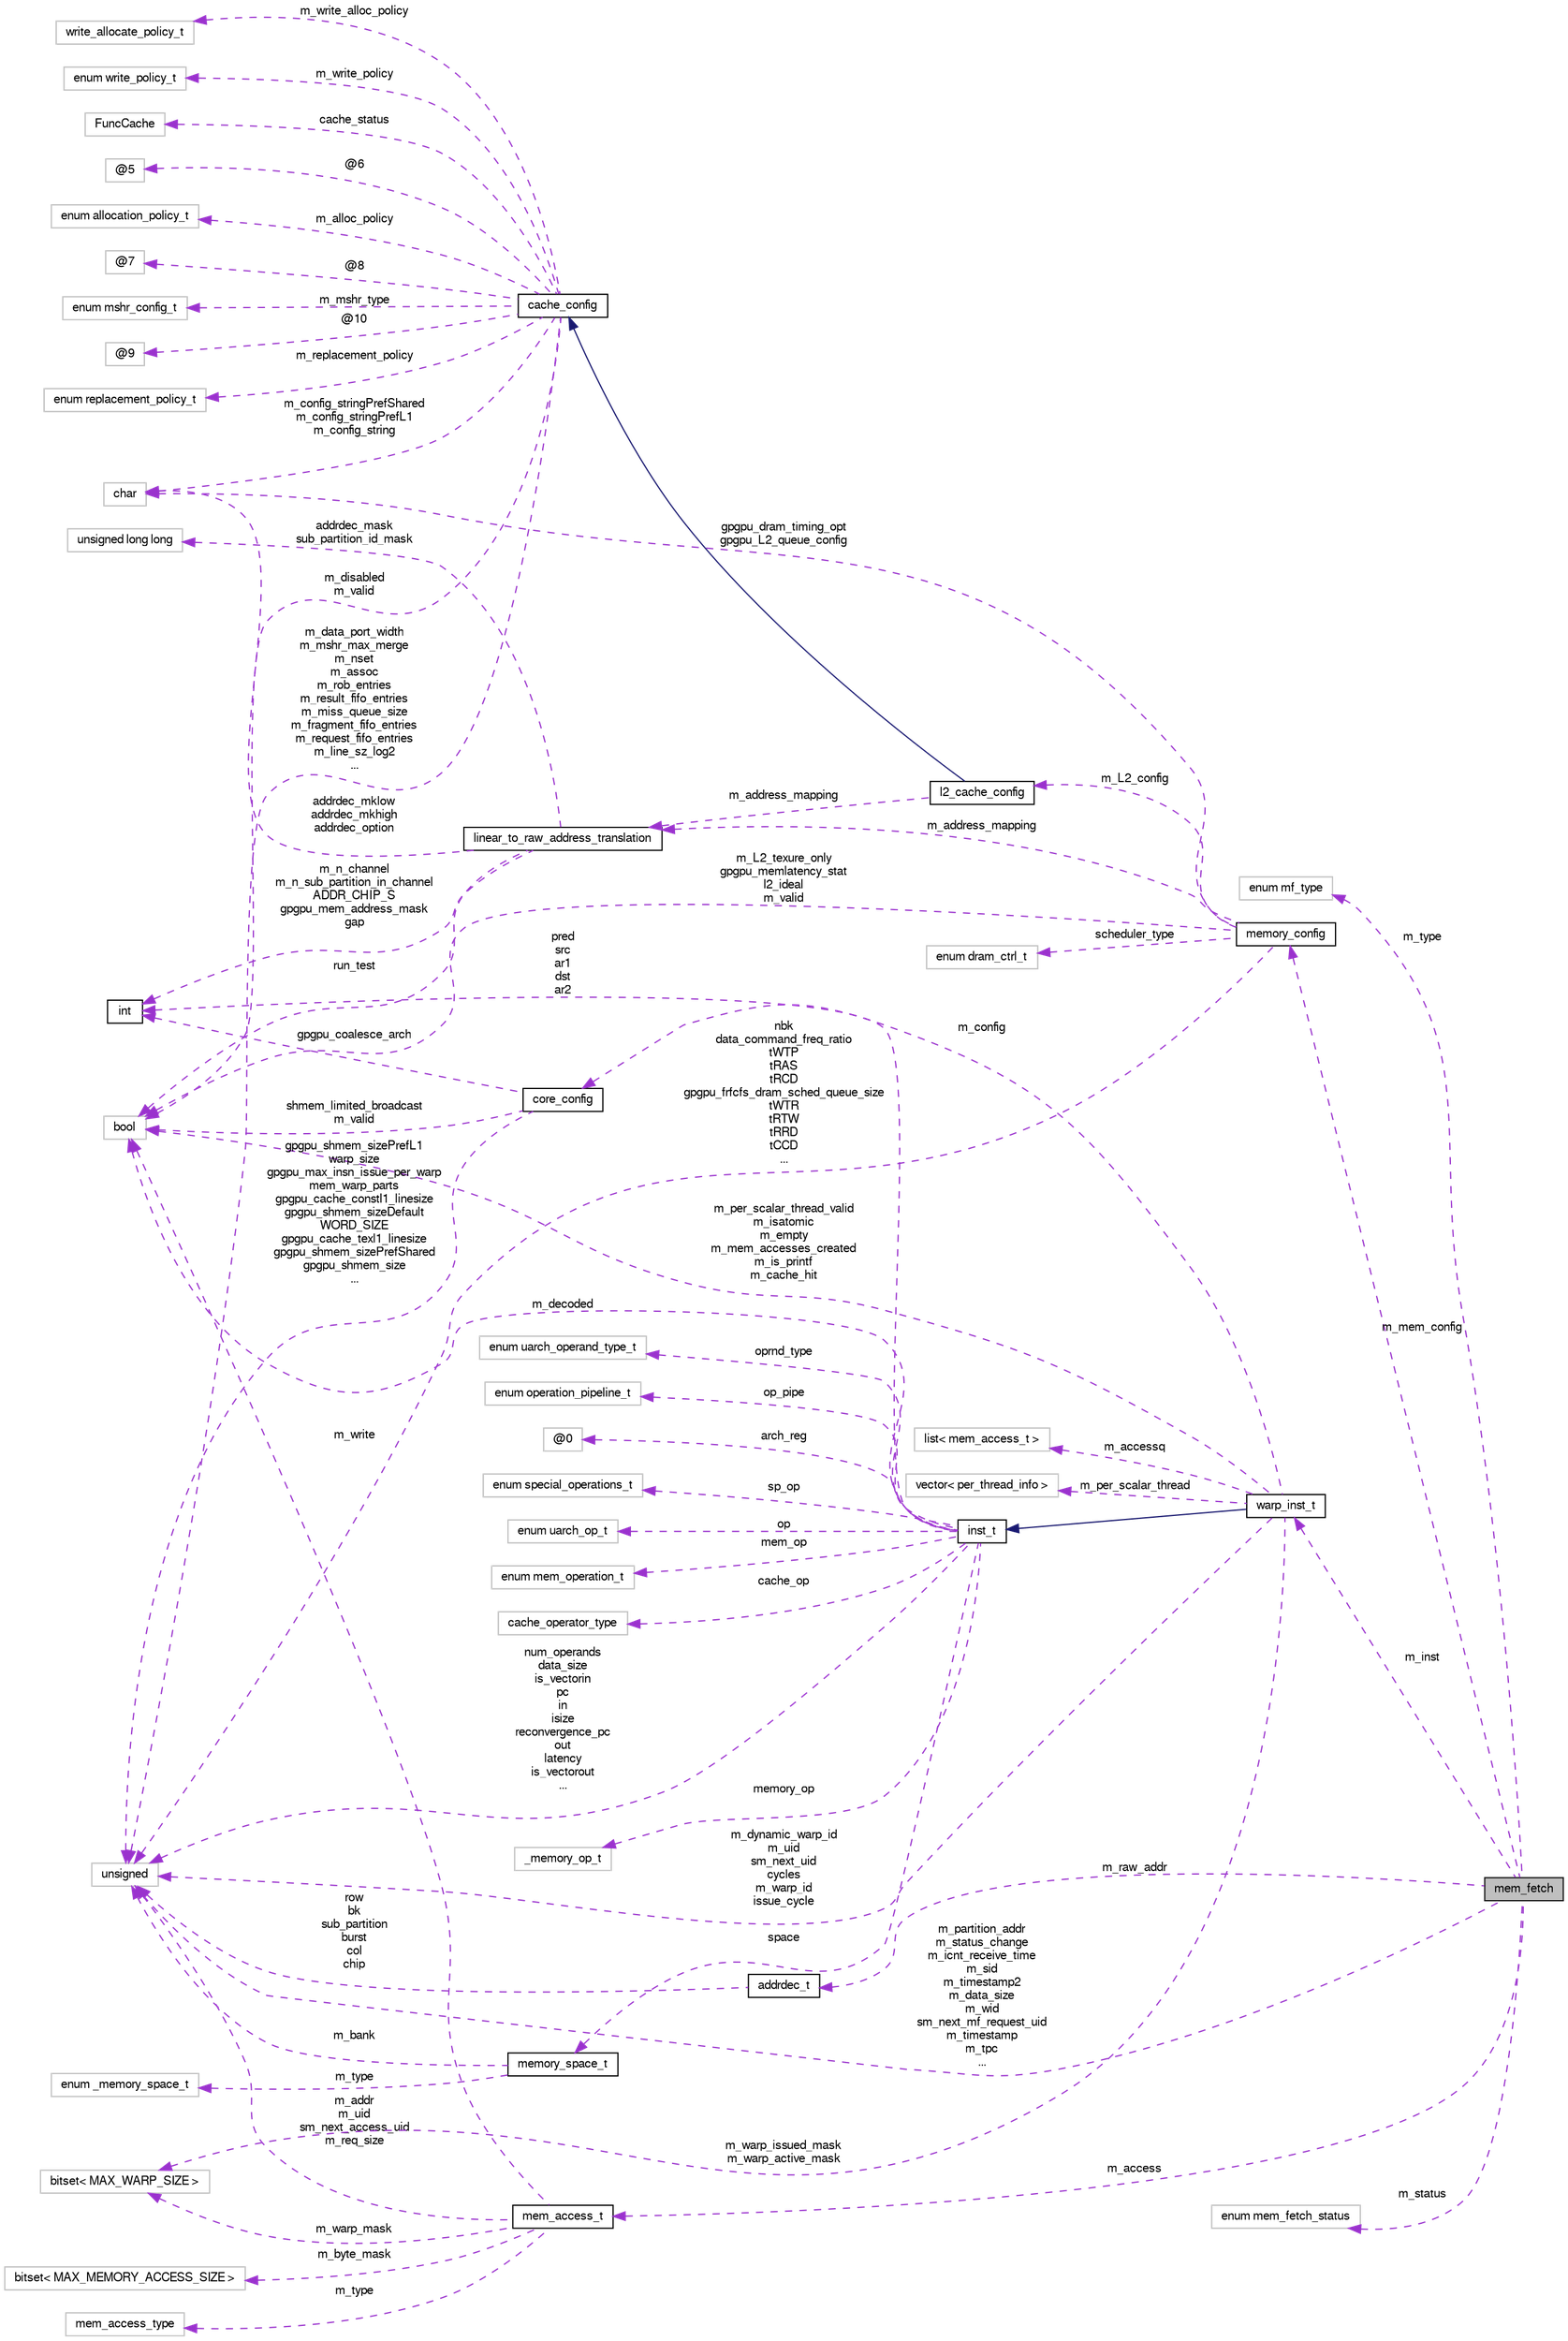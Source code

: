 digraph G
{
  bgcolor="transparent";
  edge [fontname="FreeSans",fontsize="10",labelfontname="FreeSans",labelfontsize="10"];
  node [fontname="FreeSans",fontsize="10",shape=record];
  rankdir=LR;
  Node1 [label="mem_fetch",height=0.2,width=0.4,color="black", fillcolor="grey75", style="filled" fontcolor="black"];
  Node2 -> Node1 [dir=back,color="darkorchid3",fontsize="10",style="dashed",label="m_type",fontname="FreeSans"];
  Node2 [label="enum mf_type",height=0.2,width=0.4,color="grey75"];
  Node3 -> Node1 [dir=back,color="darkorchid3",fontsize="10",style="dashed",label="m_mem_config",fontname="FreeSans"];
  Node3 [label="memory_config",height=0.2,width=0.4,color="black",URL="$structmemory__config.html"];
  Node4 -> Node3 [dir=back,color="darkorchid3",fontsize="10",style="dashed",label="scheduler_type",fontname="FreeSans"];
  Node4 [label="enum dram_ctrl_t",height=0.2,width=0.4,color="grey75"];
  Node5 -> Node3 [dir=back,color="darkorchid3",fontsize="10",style="dashed",label="gpgpu_dram_timing_opt\ngpgpu_L2_queue_config",fontname="FreeSans"];
  Node5 [label="char",height=0.2,width=0.4,color="grey75"];
  Node6 -> Node3 [dir=back,color="darkorchid3",fontsize="10",style="dashed",label="m_L2_texure_only\ngpgpu_memlatency_stat\nl2_ideal\nm_valid",fontname="FreeSans"];
  Node6 [label="bool",height=0.2,width=0.4,color="grey75"];
  Node7 -> Node3 [dir=back,color="darkorchid3",fontsize="10",style="dashed",label="nbk\ndata_command_freq_ratio\ntWTP\ntRAS\ntRCD\ngpgpu_frfcfs_dram_sched_queue_size\ntWTR\ntRTW\ntRRD\ntCCD\n...",fontname="FreeSans"];
  Node7 [label="unsigned",height=0.2,width=0.4,color="grey75"];
  Node8 -> Node3 [dir=back,color="darkorchid3",fontsize="10",style="dashed",label="m_address_mapping",fontname="FreeSans"];
  Node8 [label="linear_to_raw_address_translation",height=0.2,width=0.4,color="black",URL="$classlinear__to__raw__address__translation.html"];
  Node9 -> Node8 [dir=back,color="darkorchid3",fontsize="10",style="dashed",label="addrdec_mask\nsub_partition_id_mask",fontname="FreeSans"];
  Node9 [label="unsigned long long",height=0.2,width=0.4,color="grey75"];
  Node5 -> Node8 [dir=back,color="darkorchid3",fontsize="10",style="dashed",label="addrdec_mklow\naddrdec_mkhigh\naddrdec_option",fontname="FreeSans"];
  Node10 -> Node8 [dir=back,color="darkorchid3",fontsize="10",style="dashed",label="m_n_channel\nm_n_sub_partition_in_channel\nADDR_CHIP_S\ngpgpu_mem_address_mask\ngap",fontname="FreeSans"];
  Node10 [label="int",height=0.2,width=0.4,color="black",URL="$classint.html"];
  Node6 -> Node8 [dir=back,color="darkorchid3",fontsize="10",style="dashed",label="run_test",fontname="FreeSans"];
  Node11 -> Node3 [dir=back,color="darkorchid3",fontsize="10",style="dashed",label="m_L2_config",fontname="FreeSans"];
  Node11 [label="l2_cache_config",height=0.2,width=0.4,color="black",URL="$classl2__cache__config.html"];
  Node12 -> Node11 [dir=back,color="midnightblue",fontsize="10",style="solid",fontname="FreeSans"];
  Node12 [label="cache_config",height=0.2,width=0.4,color="black",URL="$classcache__config.html"];
  Node5 -> Node12 [dir=back,color="darkorchid3",fontsize="10",style="dashed",label="m_config_stringPrefShared\nm_config_stringPrefL1\nm_config_string",fontname="FreeSans"];
  Node13 -> Node12 [dir=back,color="darkorchid3",fontsize="10",style="dashed",label="m_write_alloc_policy",fontname="FreeSans"];
  Node13 [label="write_allocate_policy_t",height=0.2,width=0.4,color="grey75"];
  Node14 -> Node12 [dir=back,color="darkorchid3",fontsize="10",style="dashed",label="m_write_policy",fontname="FreeSans"];
  Node14 [label="enum write_policy_t",height=0.2,width=0.4,color="grey75"];
  Node6 -> Node12 [dir=back,color="darkorchid3",fontsize="10",style="dashed",label="m_disabled\nm_valid",fontname="FreeSans"];
  Node15 -> Node12 [dir=back,color="darkorchid3",fontsize="10",style="dashed",label="cache_status",fontname="FreeSans"];
  Node15 [label="FuncCache",height=0.2,width=0.4,color="grey75"];
  Node16 -> Node12 [dir=back,color="darkorchid3",fontsize="10",style="dashed",label="@6",fontname="FreeSans"];
  Node16 [label="@5",height=0.2,width=0.4,color="grey75"];
  Node17 -> Node12 [dir=back,color="darkorchid3",fontsize="10",style="dashed",label="m_alloc_policy",fontname="FreeSans"];
  Node17 [label="enum allocation_policy_t",height=0.2,width=0.4,color="grey75"];
  Node18 -> Node12 [dir=back,color="darkorchid3",fontsize="10",style="dashed",label="@8",fontname="FreeSans"];
  Node18 [label="@7",height=0.2,width=0.4,color="grey75"];
  Node19 -> Node12 [dir=back,color="darkorchid3",fontsize="10",style="dashed",label="m_mshr_type",fontname="FreeSans"];
  Node19 [label="enum mshr_config_t",height=0.2,width=0.4,color="grey75"];
  Node7 -> Node12 [dir=back,color="darkorchid3",fontsize="10",style="dashed",label="m_data_port_width\nm_mshr_max_merge\nm_nset\nm_assoc\nm_rob_entries\nm_result_fifo_entries\nm_miss_queue_size\nm_fragment_fifo_entries\nm_request_fifo_entries\nm_line_sz_log2\n...",fontname="FreeSans"];
  Node20 -> Node12 [dir=back,color="darkorchid3",fontsize="10",style="dashed",label="@10",fontname="FreeSans"];
  Node20 [label="@9",height=0.2,width=0.4,color="grey75"];
  Node21 -> Node12 [dir=back,color="darkorchid3",fontsize="10",style="dashed",label="m_replacement_policy",fontname="FreeSans"];
  Node21 [label="enum replacement_policy_t",height=0.2,width=0.4,color="grey75"];
  Node8 -> Node11 [dir=back,color="darkorchid3",fontsize="10",style="dashed",label="m_address_mapping",fontname="FreeSans"];
  Node22 -> Node1 [dir=back,color="darkorchid3",fontsize="10",style="dashed",label="m_inst",fontname="FreeSans"];
  Node22 [label="warp_inst_t",height=0.2,width=0.4,color="black",URL="$classwarp__inst__t.html"];
  Node23 -> Node22 [dir=back,color="midnightblue",fontsize="10",style="solid",fontname="FreeSans"];
  Node23 [label="inst_t",height=0.2,width=0.4,color="black",URL="$classinst__t.html"];
  Node24 -> Node23 [dir=back,color="darkorchid3",fontsize="10",style="dashed",label="arch_reg",fontname="FreeSans"];
  Node24 [label="@0",height=0.2,width=0.4,color="grey75"];
  Node25 -> Node23 [dir=back,color="darkorchid3",fontsize="10",style="dashed",label="sp_op",fontname="FreeSans"];
  Node25 [label="enum special_operations_t",height=0.2,width=0.4,color="grey75"];
  Node26 -> Node23 [dir=back,color="darkorchid3",fontsize="10",style="dashed",label="op",fontname="FreeSans"];
  Node26 [label="enum uarch_op_t",height=0.2,width=0.4,color="grey75"];
  Node27 -> Node23 [dir=back,color="darkorchid3",fontsize="10",style="dashed",label="mem_op",fontname="FreeSans"];
  Node27 [label="enum mem_operation_t",height=0.2,width=0.4,color="grey75"];
  Node28 -> Node23 [dir=back,color="darkorchid3",fontsize="10",style="dashed",label="cache_op",fontname="FreeSans"];
  Node28 [label="cache_operator_type",height=0.2,width=0.4,color="grey75"];
  Node29 -> Node23 [dir=back,color="darkorchid3",fontsize="10",style="dashed",label="space",fontname="FreeSans"];
  Node29 [label="memory_space_t",height=0.2,width=0.4,color="black",URL="$classmemory__space__t.html"];
  Node30 -> Node29 [dir=back,color="darkorchid3",fontsize="10",style="dashed",label="m_type",fontname="FreeSans"];
  Node30 [label="enum _memory_space_t",height=0.2,width=0.4,color="grey75"];
  Node7 -> Node29 [dir=back,color="darkorchid3",fontsize="10",style="dashed",label="m_bank",fontname="FreeSans"];
  Node10 -> Node23 [dir=back,color="darkorchid3",fontsize="10",style="dashed",label="pred\nsrc\nar1\ndst\nar2",fontname="FreeSans"];
  Node31 -> Node23 [dir=back,color="darkorchid3",fontsize="10",style="dashed",label="memory_op",fontname="FreeSans"];
  Node31 [label="_memory_op_t",height=0.2,width=0.4,color="grey75"];
  Node6 -> Node23 [dir=back,color="darkorchid3",fontsize="10",style="dashed",label="m_decoded",fontname="FreeSans"];
  Node32 -> Node23 [dir=back,color="darkorchid3",fontsize="10",style="dashed",label="oprnd_type",fontname="FreeSans"];
  Node32 [label="enum uarch_operand_type_t",height=0.2,width=0.4,color="grey75"];
  Node7 -> Node23 [dir=back,color="darkorchid3",fontsize="10",style="dashed",label="num_operands\ndata_size\nis_vectorin\npc\nin\nisize\nreconvergence_pc\nout\nlatency\nis_vectorout\n...",fontname="FreeSans"];
  Node33 -> Node23 [dir=back,color="darkorchid3",fontsize="10",style="dashed",label="op_pipe",fontname="FreeSans"];
  Node33 [label="enum operation_pipeline_t",height=0.2,width=0.4,color="grey75"];
  Node34 -> Node22 [dir=back,color="darkorchid3",fontsize="10",style="dashed",label="m_warp_issued_mask\nm_warp_active_mask",fontname="FreeSans"];
  Node34 [label="bitset\< MAX_WARP_SIZE \>",height=0.2,width=0.4,color="grey75"];
  Node35 -> Node22 [dir=back,color="darkorchid3",fontsize="10",style="dashed",label="m_accessq",fontname="FreeSans"];
  Node35 [label="list\< mem_access_t \>",height=0.2,width=0.4,color="grey75"];
  Node36 -> Node22 [dir=back,color="darkorchid3",fontsize="10",style="dashed",label="m_config",fontname="FreeSans"];
  Node36 [label="core_config",height=0.2,width=0.4,color="black",URL="$structcore__config.html"];
  Node10 -> Node36 [dir=back,color="darkorchid3",fontsize="10",style="dashed",label="gpgpu_coalesce_arch",fontname="FreeSans"];
  Node6 -> Node36 [dir=back,color="darkorchid3",fontsize="10",style="dashed",label="shmem_limited_broadcast\nm_valid",fontname="FreeSans"];
  Node7 -> Node36 [dir=back,color="darkorchid3",fontsize="10",style="dashed",label="gpgpu_shmem_sizePrefL1\nwarp_size\ngpgpu_max_insn_issue_per_warp\nmem_warp_parts\ngpgpu_cache_constl1_linesize\ngpgpu_shmem_sizeDefault\nWORD_SIZE\ngpgpu_cache_texl1_linesize\ngpgpu_shmem_sizePrefShared\ngpgpu_shmem_size\n...",fontname="FreeSans"];
  Node6 -> Node22 [dir=back,color="darkorchid3",fontsize="10",style="dashed",label="m_per_scalar_thread_valid\nm_isatomic\nm_empty\nm_mem_accesses_created\nm_is_printf\nm_cache_hit",fontname="FreeSans"];
  Node37 -> Node22 [dir=back,color="darkorchid3",fontsize="10",style="dashed",label="m_per_scalar_thread",fontname="FreeSans"];
  Node37 [label="vector\< per_thread_info \>",height=0.2,width=0.4,color="grey75"];
  Node7 -> Node22 [dir=back,color="darkorchid3",fontsize="10",style="dashed",label="m_dynamic_warp_id\nm_uid\nsm_next_uid\ncycles\nm_warp_id\nissue_cycle",fontname="FreeSans"];
  Node38 -> Node1 [dir=back,color="darkorchid3",fontsize="10",style="dashed",label="m_raw_addr",fontname="FreeSans"];
  Node38 [label="addrdec_t",height=0.2,width=0.4,color="black",URL="$structaddrdec__t.html"];
  Node7 -> Node38 [dir=back,color="darkorchid3",fontsize="10",style="dashed",label="row\nbk\nsub_partition\nburst\ncol\nchip",fontname="FreeSans"];
  Node39 -> Node1 [dir=back,color="darkorchid3",fontsize="10",style="dashed",label="m_access",fontname="FreeSans"];
  Node39 [label="mem_access_t",height=0.2,width=0.4,color="black",URL="$classmem__access__t.html"];
  Node40 -> Node39 [dir=back,color="darkorchid3",fontsize="10",style="dashed",label="m_byte_mask",fontname="FreeSans"];
  Node40 [label="bitset\< MAX_MEMORY_ACCESS_SIZE \>",height=0.2,width=0.4,color="grey75"];
  Node34 -> Node39 [dir=back,color="darkorchid3",fontsize="10",style="dashed",label="m_warp_mask",fontname="FreeSans"];
  Node6 -> Node39 [dir=back,color="darkorchid3",fontsize="10",style="dashed",label="m_write",fontname="FreeSans"];
  Node7 -> Node39 [dir=back,color="darkorchid3",fontsize="10",style="dashed",label="m_addr\nm_uid\nsm_next_access_uid\nm_req_size",fontname="FreeSans"];
  Node41 -> Node39 [dir=back,color="darkorchid3",fontsize="10",style="dashed",label="m_type",fontname="FreeSans"];
  Node41 [label="mem_access_type",height=0.2,width=0.4,color="grey75"];
  Node42 -> Node1 [dir=back,color="darkorchid3",fontsize="10",style="dashed",label="m_status",fontname="FreeSans"];
  Node42 [label="enum mem_fetch_status",height=0.2,width=0.4,color="grey75"];
  Node7 -> Node1 [dir=back,color="darkorchid3",fontsize="10",style="dashed",label="m_partition_addr\nm_status_change\nm_icnt_receive_time\nm_sid\nm_timestamp2\nm_data_size\nm_wid\nsm_next_mf_request_uid\nm_timestamp\nm_tpc\n...",fontname="FreeSans"];
}
